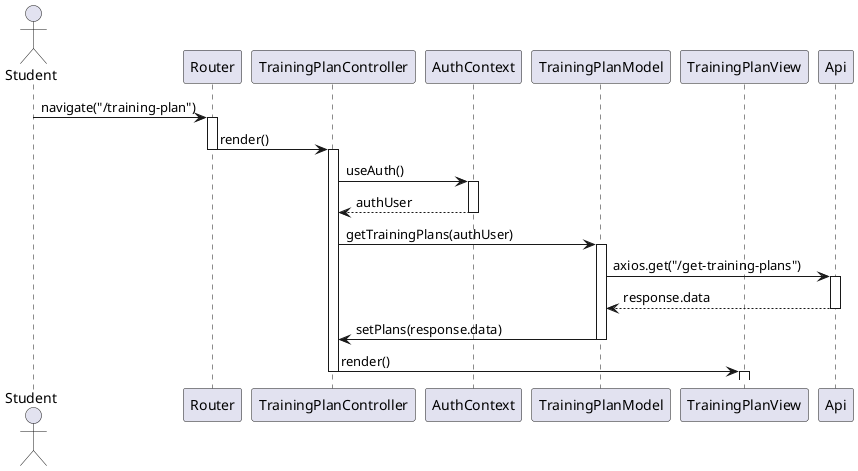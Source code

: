 @startuml training_plan_sequence_diagram

actor Student as User
participant Router
participant TrainingPlanController
participant AuthContext
participant TrainingPlanModel
participant TrainingPlanView
participant Api

User -> Router: navigate("/training-plan")
activate Router
Router -> TrainingPlanController: render()
deactivate Router
activate TrainingPlanController
TrainingPlanController -> AuthContext: useAuth()
activate AuthContext
AuthContext --> TrainingPlanController: authUser
deactivate AuthContext

TrainingPlanController -> TrainingPlanModel: getTrainingPlans(authUser)
activate TrainingPlanModel
TrainingPlanModel -> Api: axios.get("/get-training-plans")
activate Api
Api --> TrainingPlanModel: response.data
deactivate Api
TrainingPlanModel -> TrainingPlanController: setPlans(response.data)
deactivate TrainingPlanModel

TrainingPlanController -> TrainingPlanView: render()
deactivate TrainingPlanController
activate TrainingPlanView
deactivate TrainingPlanView

@enduml